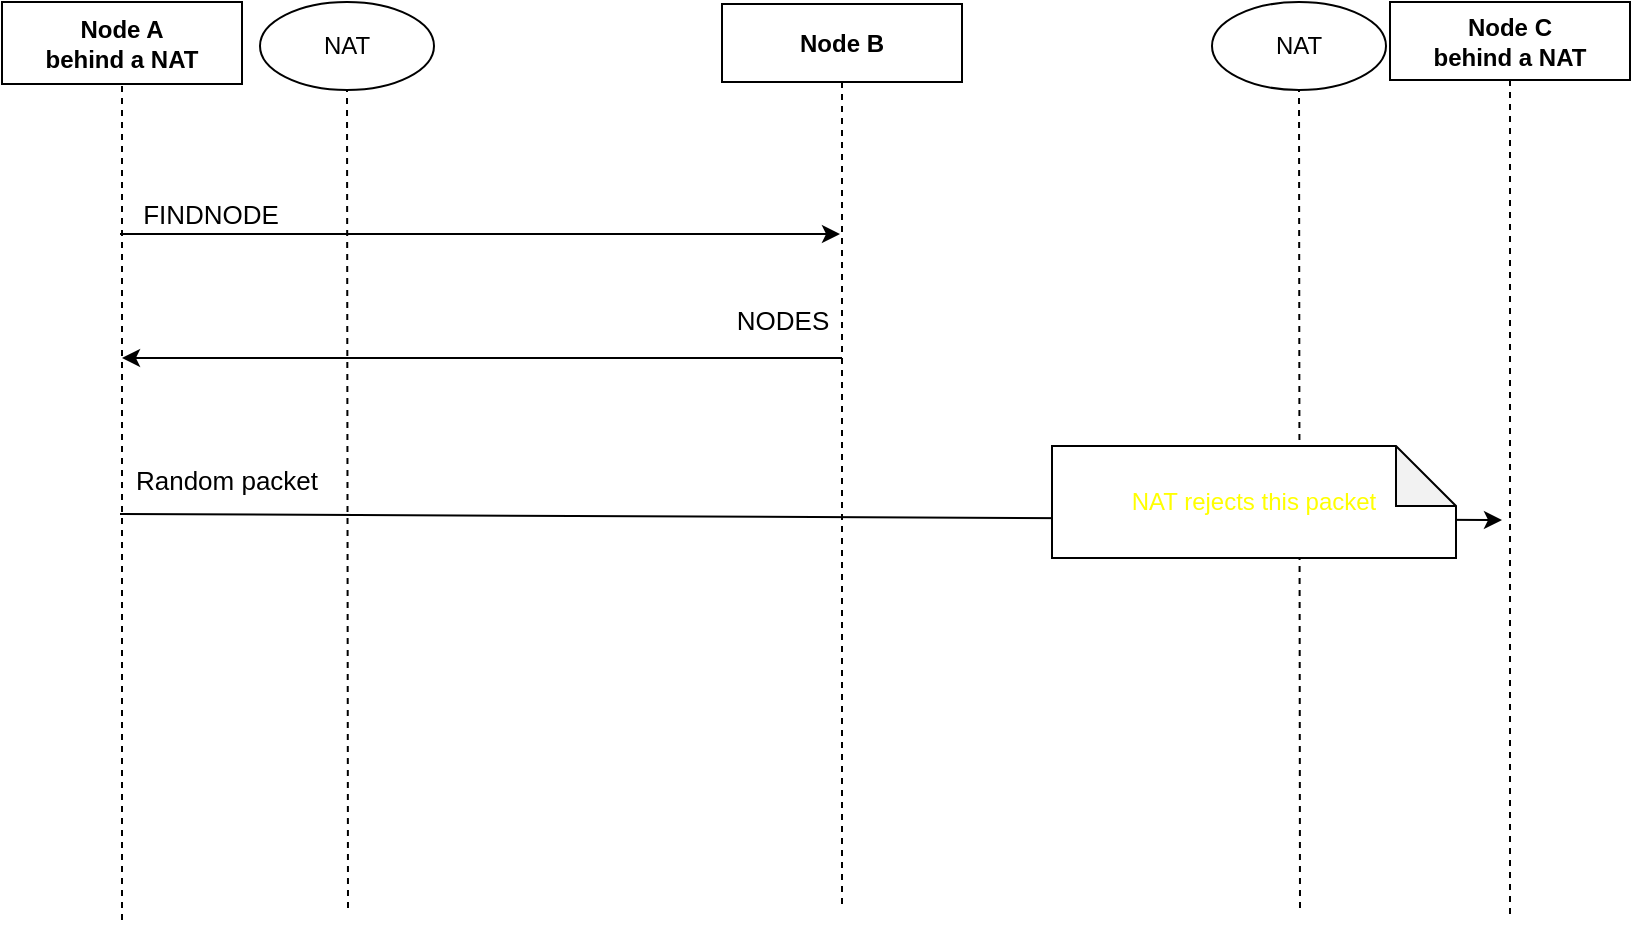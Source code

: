 <mxfile>
    <diagram id="ExdccTZqctQwAvQB16s_" name="Page-1">
        <mxGraphModel dx="1266" dy="879" grid="0" gridSize="10" guides="1" tooltips="1" connect="1" arrows="1" fold="1" page="0" pageScale="1" pageWidth="827" pageHeight="1169" math="0" shadow="0">
            <root>
                <mxCell id="0"/>
                <mxCell id="1" parent="0"/>
                <mxCell id="2M91R3iAnrZrVvDSjcHK-1" value="Node A&lt;br&gt;behind a NAT" style="rounded=0;whiteSpace=wrap;html=1;fontStyle=1" parent="1" vertex="1">
                    <mxGeometry y="120" width="120" height="41" as="geometry"/>
                </mxCell>
                <mxCell id="2M91R3iAnrZrVvDSjcHK-2" value="Node B" style="rounded=0;whiteSpace=wrap;html=1;fontStyle=1" parent="1" vertex="1">
                    <mxGeometry x="360" y="121" width="120" height="39" as="geometry"/>
                </mxCell>
                <mxCell id="2M91R3iAnrZrVvDSjcHK-28" value="" style="endArrow=none;dashed=1;html=1;fontSize=12;entryX=0.5;entryY=1;entryDx=0;entryDy=0;" parent="1" target="2M91R3iAnrZrVvDSjcHK-1" edge="1">
                    <mxGeometry width="50" height="50" relative="1" as="geometry">
                        <mxPoint x="60" y="579" as="sourcePoint"/>
                        <mxPoint x="80" y="230" as="targetPoint"/>
                    </mxGeometry>
                </mxCell>
                <mxCell id="2M91R3iAnrZrVvDSjcHK-29" value="" style="endArrow=none;dashed=1;html=1;fontSize=12;entryX=0.5;entryY=1;entryDx=0;entryDy=0;" parent="1" target="2M91R3iAnrZrVvDSjcHK-2" edge="1">
                    <mxGeometry width="50" height="50" relative="1" as="geometry">
                        <mxPoint x="420" y="571" as="sourcePoint"/>
                        <mxPoint x="70" y="171" as="targetPoint"/>
                    </mxGeometry>
                </mxCell>
                <mxCell id="22" value="" style="endArrow=classic;html=1;" parent="1" edge="1">
                    <mxGeometry width="50" height="50" relative="1" as="geometry">
                        <mxPoint x="59" y="236" as="sourcePoint"/>
                        <mxPoint x="419" y="236" as="targetPoint"/>
                    </mxGeometry>
                </mxCell>
                <mxCell id="23" value="FINDNODE" style="edgeLabel;html=1;align=center;verticalAlign=middle;resizable=0;points=[];fontSize=13;" parent="22" vertex="1" connectable="0">
                    <mxGeometry x="0.211" y="2" relative="1" as="geometry">
                        <mxPoint x="-173" y="-8" as="offset"/>
                    </mxGeometry>
                </mxCell>
                <mxCell id="30" value="" style="endArrow=classic;html=1;" parent="1" edge="1">
                    <mxGeometry width="50" height="50" relative="1" as="geometry">
                        <mxPoint x="59" y="376" as="sourcePoint"/>
                        <mxPoint x="750" y="379" as="targetPoint"/>
                    </mxGeometry>
                </mxCell>
                <mxCell id="31" value="Random packet" style="edgeLabel;html=1;align=center;verticalAlign=middle;resizable=0;points=[];fontSize=13;" parent="30" vertex="1" connectable="0">
                    <mxGeometry x="0.211" y="2" relative="1" as="geometry">
                        <mxPoint x="-366" y="-17" as="offset"/>
                    </mxGeometry>
                </mxCell>
                <mxCell id="32" value="" style="endArrow=classic;html=1;" parent="1" edge="1">
                    <mxGeometry width="50" height="50" relative="1" as="geometry">
                        <mxPoint x="420" y="298" as="sourcePoint"/>
                        <mxPoint x="60" y="298" as="targetPoint"/>
                    </mxGeometry>
                </mxCell>
                <mxCell id="33" value="NODES" style="edgeLabel;html=1;align=center;verticalAlign=middle;resizable=0;points=[];fontSize=13;" parent="32" vertex="1" connectable="0">
                    <mxGeometry x="-0.217" y="-2" relative="1" as="geometry">
                        <mxPoint x="111" y="-17" as="offset"/>
                    </mxGeometry>
                </mxCell>
                <mxCell id="47" value="Node C&lt;br&gt;behind a NAT" style="rounded=0;whiteSpace=wrap;html=1;fontStyle=1" vertex="1" parent="1">
                    <mxGeometry x="694" y="120" width="120" height="39" as="geometry"/>
                </mxCell>
                <mxCell id="48" value="" style="endArrow=none;dashed=1;html=1;fontSize=12;entryX=0.5;entryY=1;entryDx=0;entryDy=0;" edge="1" parent="1" target="47">
                    <mxGeometry width="50" height="50" relative="1" as="geometry">
                        <mxPoint x="754" y="576" as="sourcePoint"/>
                        <mxPoint x="766" y="175" as="targetPoint"/>
                    </mxGeometry>
                </mxCell>
                <mxCell id="49" value="NAT" style="ellipse;whiteSpace=wrap;html=1;" vertex="1" parent="1">
                    <mxGeometry x="129" y="120" width="87" height="44" as="geometry"/>
                </mxCell>
                <mxCell id="50" value="" style="endArrow=none;dashed=1;html=1;fontSize=12;entryX=0.5;entryY=1;entryDx=0;entryDy=0;" edge="1" parent="1" target="49">
                    <mxGeometry width="50" height="50" relative="1" as="geometry">
                        <mxPoint x="173" y="573" as="sourcePoint"/>
                        <mxPoint x="70" y="171" as="targetPoint"/>
                    </mxGeometry>
                </mxCell>
                <mxCell id="51" value="NAT" style="ellipse;whiteSpace=wrap;html=1;" vertex="1" parent="1">
                    <mxGeometry x="605" y="120" width="87" height="44" as="geometry"/>
                </mxCell>
                <mxCell id="52" value="" style="endArrow=none;dashed=1;html=1;fontSize=12;entryX=0.5;entryY=1;entryDx=0;entryDy=0;" edge="1" parent="1" target="51">
                    <mxGeometry width="50" height="50" relative="1" as="geometry">
                        <mxPoint x="649" y="573" as="sourcePoint"/>
                        <mxPoint x="546" y="171" as="targetPoint"/>
                    </mxGeometry>
                </mxCell>
                <mxCell id="36" value="NAT rejects this packet" style="shape=note;whiteSpace=wrap;html=1;backgroundOutline=1;darkOpacity=0.05;fontColor=#FFFF00;" parent="1" vertex="1">
                    <mxGeometry x="525" y="342" width="202" height="56" as="geometry"/>
                </mxCell>
            </root>
        </mxGraphModel>
    </diagram>
</mxfile>